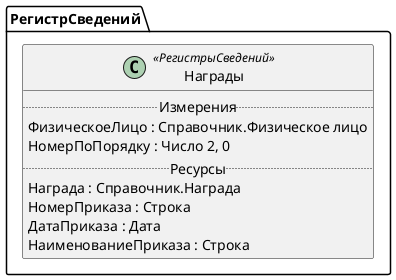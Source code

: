 ﻿@startuml НаградыФизическихЛиц
'!include templates.wsd
'..\include templates.wsd
class РегистрСведений.НаградыФизическихЛиц as "Награды" <<РегистрыСведений>>
{
..Измерения..
ФизическоеЛицо : Справочник.Физическое лицо
НомерПоПорядку : Число 2, 0
..Ресурсы..
Награда : Справочник.Награда
НомерПриказа : Строка
ДатаПриказа : Дата
НаименованиеПриказа : Строка
}
@enduml

